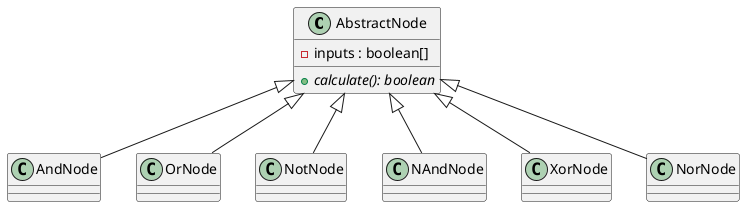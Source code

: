 @startuml
class AbstractNode {
    -inputs : boolean[]
    +{abstract} calculate(): boolean
}

class AndNode {
}
AbstractNode <|-- AndNode

class OrNode {
}
AbstractNode <|-- OrNode

class NotNode {
}
AbstractNode <|-- NotNode

class NAndNode {
}
AbstractNode <|-- NAndNode

class XorNode {
}
AbstractNode <|-- XorNode

class NorNode {
}
AbstractNode <|-- NorNode
@enduml
